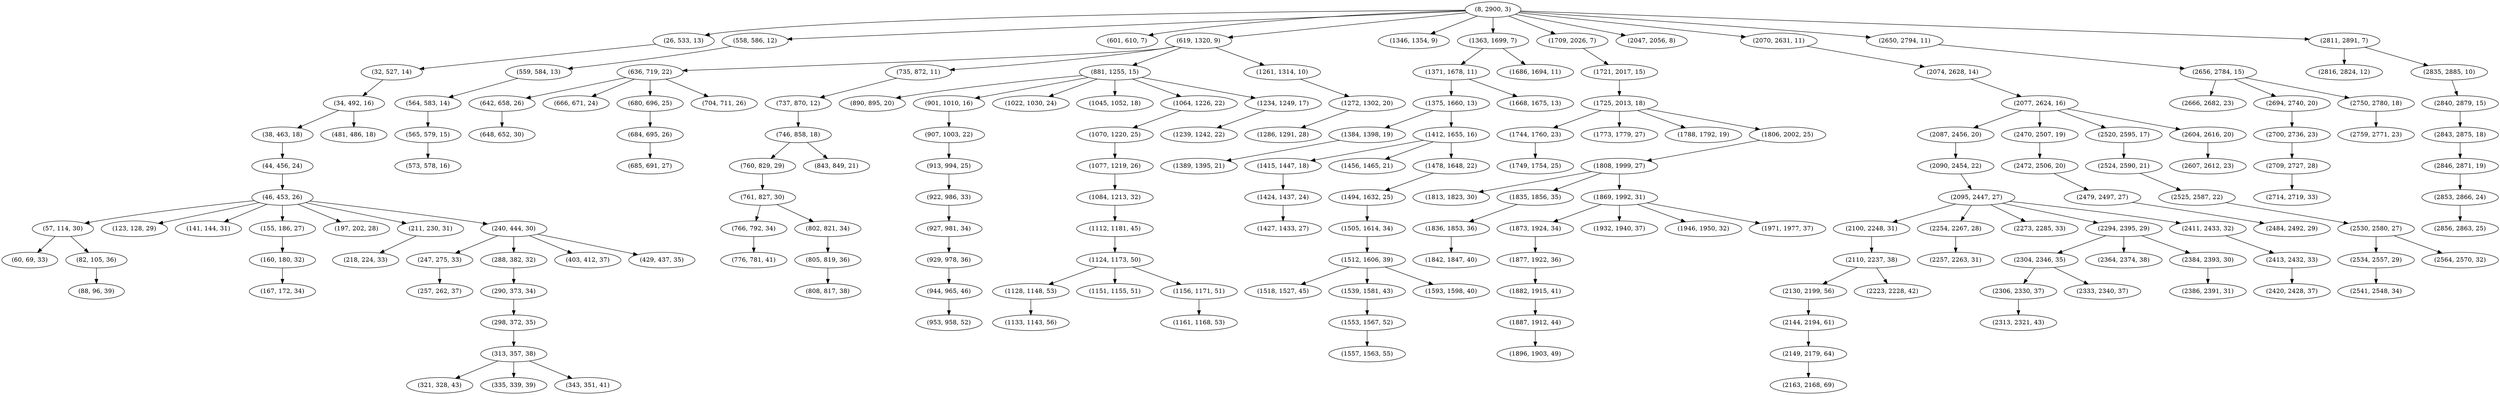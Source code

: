 digraph tree {
    "(8, 2900, 3)";
    "(26, 533, 13)";
    "(32, 527, 14)";
    "(34, 492, 16)";
    "(38, 463, 18)";
    "(44, 456, 24)";
    "(46, 453, 26)";
    "(57, 114, 30)";
    "(60, 69, 33)";
    "(82, 105, 36)";
    "(88, 96, 39)";
    "(123, 128, 29)";
    "(141, 144, 31)";
    "(155, 186, 27)";
    "(160, 180, 32)";
    "(167, 172, 34)";
    "(197, 202, 28)";
    "(211, 230, 31)";
    "(218, 224, 33)";
    "(240, 444, 30)";
    "(247, 275, 33)";
    "(257, 262, 37)";
    "(288, 382, 32)";
    "(290, 373, 34)";
    "(298, 372, 35)";
    "(313, 357, 38)";
    "(321, 328, 43)";
    "(335, 339, 39)";
    "(343, 351, 41)";
    "(403, 412, 37)";
    "(429, 437, 35)";
    "(481, 486, 18)";
    "(558, 586, 12)";
    "(559, 584, 13)";
    "(564, 583, 14)";
    "(565, 579, 15)";
    "(573, 578, 16)";
    "(601, 610, 7)";
    "(619, 1320, 9)";
    "(636, 719, 22)";
    "(642, 658, 26)";
    "(648, 652, 30)";
    "(666, 671, 24)";
    "(680, 696, 25)";
    "(684, 695, 26)";
    "(685, 691, 27)";
    "(704, 711, 26)";
    "(735, 872, 11)";
    "(737, 870, 12)";
    "(746, 858, 18)";
    "(760, 829, 29)";
    "(761, 827, 30)";
    "(766, 792, 34)";
    "(776, 781, 41)";
    "(802, 821, 34)";
    "(805, 819, 36)";
    "(808, 817, 38)";
    "(843, 849, 21)";
    "(881, 1255, 15)";
    "(890, 895, 20)";
    "(901, 1010, 16)";
    "(907, 1003, 22)";
    "(913, 994, 25)";
    "(922, 986, 33)";
    "(927, 981, 34)";
    "(929, 978, 36)";
    "(944, 965, 46)";
    "(953, 958, 52)";
    "(1022, 1030, 24)";
    "(1045, 1052, 18)";
    "(1064, 1226, 22)";
    "(1070, 1220, 25)";
    "(1077, 1219, 26)";
    "(1084, 1213, 32)";
    "(1112, 1181, 45)";
    "(1124, 1173, 50)";
    "(1128, 1148, 53)";
    "(1133, 1143, 56)";
    "(1151, 1155, 51)";
    "(1156, 1171, 51)";
    "(1161, 1168, 53)";
    "(1234, 1249, 17)";
    "(1239, 1242, 22)";
    "(1261, 1314, 10)";
    "(1272, 1302, 20)";
    "(1286, 1291, 28)";
    "(1346, 1354, 9)";
    "(1363, 1699, 7)";
    "(1371, 1678, 11)";
    "(1375, 1660, 13)";
    "(1384, 1398, 19)";
    "(1389, 1395, 21)";
    "(1412, 1655, 16)";
    "(1415, 1447, 18)";
    "(1424, 1437, 24)";
    "(1427, 1433, 27)";
    "(1456, 1465, 21)";
    "(1478, 1648, 22)";
    "(1494, 1632, 25)";
    "(1505, 1614, 34)";
    "(1512, 1606, 39)";
    "(1518, 1527, 45)";
    "(1539, 1581, 43)";
    "(1553, 1567, 52)";
    "(1557, 1563, 55)";
    "(1593, 1598, 40)";
    "(1668, 1675, 13)";
    "(1686, 1694, 11)";
    "(1709, 2026, 7)";
    "(1721, 2017, 15)";
    "(1725, 2013, 18)";
    "(1744, 1760, 23)";
    "(1749, 1754, 25)";
    "(1773, 1779, 27)";
    "(1788, 1792, 19)";
    "(1806, 2002, 25)";
    "(1808, 1999, 27)";
    "(1813, 1823, 30)";
    "(1835, 1856, 35)";
    "(1836, 1853, 36)";
    "(1842, 1847, 40)";
    "(1869, 1992, 31)";
    "(1873, 1924, 34)";
    "(1877, 1922, 36)";
    "(1882, 1915, 41)";
    "(1887, 1912, 44)";
    "(1896, 1903, 49)";
    "(1932, 1940, 37)";
    "(1946, 1950, 32)";
    "(1971, 1977, 37)";
    "(2047, 2056, 8)";
    "(2070, 2631, 11)";
    "(2074, 2628, 14)";
    "(2077, 2624, 16)";
    "(2087, 2456, 20)";
    "(2090, 2454, 22)";
    "(2095, 2447, 27)";
    "(2100, 2248, 31)";
    "(2110, 2237, 38)";
    "(2130, 2199, 56)";
    "(2144, 2194, 61)";
    "(2149, 2179, 64)";
    "(2163, 2168, 69)";
    "(2223, 2228, 42)";
    "(2254, 2267, 28)";
    "(2257, 2263, 31)";
    "(2273, 2285, 33)";
    "(2294, 2395, 29)";
    "(2304, 2346, 35)";
    "(2306, 2330, 37)";
    "(2313, 2321, 43)";
    "(2333, 2340, 37)";
    "(2364, 2374, 38)";
    "(2384, 2393, 30)";
    "(2386, 2391, 31)";
    "(2411, 2433, 32)";
    "(2413, 2432, 33)";
    "(2420, 2428, 37)";
    "(2470, 2507, 19)";
    "(2472, 2506, 20)";
    "(2479, 2497, 27)";
    "(2484, 2492, 29)";
    "(2520, 2595, 17)";
    "(2524, 2590, 21)";
    "(2525, 2587, 22)";
    "(2530, 2580, 27)";
    "(2534, 2557, 29)";
    "(2541, 2548, 34)";
    "(2564, 2570, 32)";
    "(2604, 2616, 20)";
    "(2607, 2612, 23)";
    "(2650, 2794, 11)";
    "(2656, 2784, 15)";
    "(2666, 2682, 23)";
    "(2694, 2740, 20)";
    "(2700, 2736, 23)";
    "(2709, 2727, 28)";
    "(2714, 2719, 33)";
    "(2750, 2780, 18)";
    "(2759, 2771, 23)";
    "(2811, 2891, 7)";
    "(2816, 2824, 12)";
    "(2835, 2885, 10)";
    "(2840, 2879, 15)";
    "(2843, 2875, 18)";
    "(2846, 2871, 19)";
    "(2853, 2866, 24)";
    "(2856, 2863, 25)";
    "(8, 2900, 3)" -> "(26, 533, 13)";
    "(8, 2900, 3)" -> "(558, 586, 12)";
    "(8, 2900, 3)" -> "(601, 610, 7)";
    "(8, 2900, 3)" -> "(619, 1320, 9)";
    "(8, 2900, 3)" -> "(1346, 1354, 9)";
    "(8, 2900, 3)" -> "(1363, 1699, 7)";
    "(8, 2900, 3)" -> "(1709, 2026, 7)";
    "(8, 2900, 3)" -> "(2047, 2056, 8)";
    "(8, 2900, 3)" -> "(2070, 2631, 11)";
    "(8, 2900, 3)" -> "(2650, 2794, 11)";
    "(8, 2900, 3)" -> "(2811, 2891, 7)";
    "(26, 533, 13)" -> "(32, 527, 14)";
    "(32, 527, 14)" -> "(34, 492, 16)";
    "(34, 492, 16)" -> "(38, 463, 18)";
    "(34, 492, 16)" -> "(481, 486, 18)";
    "(38, 463, 18)" -> "(44, 456, 24)";
    "(44, 456, 24)" -> "(46, 453, 26)";
    "(46, 453, 26)" -> "(57, 114, 30)";
    "(46, 453, 26)" -> "(123, 128, 29)";
    "(46, 453, 26)" -> "(141, 144, 31)";
    "(46, 453, 26)" -> "(155, 186, 27)";
    "(46, 453, 26)" -> "(197, 202, 28)";
    "(46, 453, 26)" -> "(211, 230, 31)";
    "(46, 453, 26)" -> "(240, 444, 30)";
    "(57, 114, 30)" -> "(60, 69, 33)";
    "(57, 114, 30)" -> "(82, 105, 36)";
    "(82, 105, 36)" -> "(88, 96, 39)";
    "(155, 186, 27)" -> "(160, 180, 32)";
    "(160, 180, 32)" -> "(167, 172, 34)";
    "(211, 230, 31)" -> "(218, 224, 33)";
    "(240, 444, 30)" -> "(247, 275, 33)";
    "(240, 444, 30)" -> "(288, 382, 32)";
    "(240, 444, 30)" -> "(403, 412, 37)";
    "(240, 444, 30)" -> "(429, 437, 35)";
    "(247, 275, 33)" -> "(257, 262, 37)";
    "(288, 382, 32)" -> "(290, 373, 34)";
    "(290, 373, 34)" -> "(298, 372, 35)";
    "(298, 372, 35)" -> "(313, 357, 38)";
    "(313, 357, 38)" -> "(321, 328, 43)";
    "(313, 357, 38)" -> "(335, 339, 39)";
    "(313, 357, 38)" -> "(343, 351, 41)";
    "(558, 586, 12)" -> "(559, 584, 13)";
    "(559, 584, 13)" -> "(564, 583, 14)";
    "(564, 583, 14)" -> "(565, 579, 15)";
    "(565, 579, 15)" -> "(573, 578, 16)";
    "(619, 1320, 9)" -> "(636, 719, 22)";
    "(619, 1320, 9)" -> "(735, 872, 11)";
    "(619, 1320, 9)" -> "(881, 1255, 15)";
    "(619, 1320, 9)" -> "(1261, 1314, 10)";
    "(636, 719, 22)" -> "(642, 658, 26)";
    "(636, 719, 22)" -> "(666, 671, 24)";
    "(636, 719, 22)" -> "(680, 696, 25)";
    "(636, 719, 22)" -> "(704, 711, 26)";
    "(642, 658, 26)" -> "(648, 652, 30)";
    "(680, 696, 25)" -> "(684, 695, 26)";
    "(684, 695, 26)" -> "(685, 691, 27)";
    "(735, 872, 11)" -> "(737, 870, 12)";
    "(737, 870, 12)" -> "(746, 858, 18)";
    "(746, 858, 18)" -> "(760, 829, 29)";
    "(746, 858, 18)" -> "(843, 849, 21)";
    "(760, 829, 29)" -> "(761, 827, 30)";
    "(761, 827, 30)" -> "(766, 792, 34)";
    "(761, 827, 30)" -> "(802, 821, 34)";
    "(766, 792, 34)" -> "(776, 781, 41)";
    "(802, 821, 34)" -> "(805, 819, 36)";
    "(805, 819, 36)" -> "(808, 817, 38)";
    "(881, 1255, 15)" -> "(890, 895, 20)";
    "(881, 1255, 15)" -> "(901, 1010, 16)";
    "(881, 1255, 15)" -> "(1022, 1030, 24)";
    "(881, 1255, 15)" -> "(1045, 1052, 18)";
    "(881, 1255, 15)" -> "(1064, 1226, 22)";
    "(881, 1255, 15)" -> "(1234, 1249, 17)";
    "(901, 1010, 16)" -> "(907, 1003, 22)";
    "(907, 1003, 22)" -> "(913, 994, 25)";
    "(913, 994, 25)" -> "(922, 986, 33)";
    "(922, 986, 33)" -> "(927, 981, 34)";
    "(927, 981, 34)" -> "(929, 978, 36)";
    "(929, 978, 36)" -> "(944, 965, 46)";
    "(944, 965, 46)" -> "(953, 958, 52)";
    "(1064, 1226, 22)" -> "(1070, 1220, 25)";
    "(1070, 1220, 25)" -> "(1077, 1219, 26)";
    "(1077, 1219, 26)" -> "(1084, 1213, 32)";
    "(1084, 1213, 32)" -> "(1112, 1181, 45)";
    "(1112, 1181, 45)" -> "(1124, 1173, 50)";
    "(1124, 1173, 50)" -> "(1128, 1148, 53)";
    "(1124, 1173, 50)" -> "(1151, 1155, 51)";
    "(1124, 1173, 50)" -> "(1156, 1171, 51)";
    "(1128, 1148, 53)" -> "(1133, 1143, 56)";
    "(1156, 1171, 51)" -> "(1161, 1168, 53)";
    "(1234, 1249, 17)" -> "(1239, 1242, 22)";
    "(1261, 1314, 10)" -> "(1272, 1302, 20)";
    "(1272, 1302, 20)" -> "(1286, 1291, 28)";
    "(1363, 1699, 7)" -> "(1371, 1678, 11)";
    "(1363, 1699, 7)" -> "(1686, 1694, 11)";
    "(1371, 1678, 11)" -> "(1375, 1660, 13)";
    "(1371, 1678, 11)" -> "(1668, 1675, 13)";
    "(1375, 1660, 13)" -> "(1384, 1398, 19)";
    "(1375, 1660, 13)" -> "(1412, 1655, 16)";
    "(1384, 1398, 19)" -> "(1389, 1395, 21)";
    "(1412, 1655, 16)" -> "(1415, 1447, 18)";
    "(1412, 1655, 16)" -> "(1456, 1465, 21)";
    "(1412, 1655, 16)" -> "(1478, 1648, 22)";
    "(1415, 1447, 18)" -> "(1424, 1437, 24)";
    "(1424, 1437, 24)" -> "(1427, 1433, 27)";
    "(1478, 1648, 22)" -> "(1494, 1632, 25)";
    "(1494, 1632, 25)" -> "(1505, 1614, 34)";
    "(1505, 1614, 34)" -> "(1512, 1606, 39)";
    "(1512, 1606, 39)" -> "(1518, 1527, 45)";
    "(1512, 1606, 39)" -> "(1539, 1581, 43)";
    "(1512, 1606, 39)" -> "(1593, 1598, 40)";
    "(1539, 1581, 43)" -> "(1553, 1567, 52)";
    "(1553, 1567, 52)" -> "(1557, 1563, 55)";
    "(1709, 2026, 7)" -> "(1721, 2017, 15)";
    "(1721, 2017, 15)" -> "(1725, 2013, 18)";
    "(1725, 2013, 18)" -> "(1744, 1760, 23)";
    "(1725, 2013, 18)" -> "(1773, 1779, 27)";
    "(1725, 2013, 18)" -> "(1788, 1792, 19)";
    "(1725, 2013, 18)" -> "(1806, 2002, 25)";
    "(1744, 1760, 23)" -> "(1749, 1754, 25)";
    "(1806, 2002, 25)" -> "(1808, 1999, 27)";
    "(1808, 1999, 27)" -> "(1813, 1823, 30)";
    "(1808, 1999, 27)" -> "(1835, 1856, 35)";
    "(1808, 1999, 27)" -> "(1869, 1992, 31)";
    "(1835, 1856, 35)" -> "(1836, 1853, 36)";
    "(1836, 1853, 36)" -> "(1842, 1847, 40)";
    "(1869, 1992, 31)" -> "(1873, 1924, 34)";
    "(1869, 1992, 31)" -> "(1932, 1940, 37)";
    "(1869, 1992, 31)" -> "(1946, 1950, 32)";
    "(1869, 1992, 31)" -> "(1971, 1977, 37)";
    "(1873, 1924, 34)" -> "(1877, 1922, 36)";
    "(1877, 1922, 36)" -> "(1882, 1915, 41)";
    "(1882, 1915, 41)" -> "(1887, 1912, 44)";
    "(1887, 1912, 44)" -> "(1896, 1903, 49)";
    "(2070, 2631, 11)" -> "(2074, 2628, 14)";
    "(2074, 2628, 14)" -> "(2077, 2624, 16)";
    "(2077, 2624, 16)" -> "(2087, 2456, 20)";
    "(2077, 2624, 16)" -> "(2470, 2507, 19)";
    "(2077, 2624, 16)" -> "(2520, 2595, 17)";
    "(2077, 2624, 16)" -> "(2604, 2616, 20)";
    "(2087, 2456, 20)" -> "(2090, 2454, 22)";
    "(2090, 2454, 22)" -> "(2095, 2447, 27)";
    "(2095, 2447, 27)" -> "(2100, 2248, 31)";
    "(2095, 2447, 27)" -> "(2254, 2267, 28)";
    "(2095, 2447, 27)" -> "(2273, 2285, 33)";
    "(2095, 2447, 27)" -> "(2294, 2395, 29)";
    "(2095, 2447, 27)" -> "(2411, 2433, 32)";
    "(2100, 2248, 31)" -> "(2110, 2237, 38)";
    "(2110, 2237, 38)" -> "(2130, 2199, 56)";
    "(2110, 2237, 38)" -> "(2223, 2228, 42)";
    "(2130, 2199, 56)" -> "(2144, 2194, 61)";
    "(2144, 2194, 61)" -> "(2149, 2179, 64)";
    "(2149, 2179, 64)" -> "(2163, 2168, 69)";
    "(2254, 2267, 28)" -> "(2257, 2263, 31)";
    "(2294, 2395, 29)" -> "(2304, 2346, 35)";
    "(2294, 2395, 29)" -> "(2364, 2374, 38)";
    "(2294, 2395, 29)" -> "(2384, 2393, 30)";
    "(2304, 2346, 35)" -> "(2306, 2330, 37)";
    "(2304, 2346, 35)" -> "(2333, 2340, 37)";
    "(2306, 2330, 37)" -> "(2313, 2321, 43)";
    "(2384, 2393, 30)" -> "(2386, 2391, 31)";
    "(2411, 2433, 32)" -> "(2413, 2432, 33)";
    "(2413, 2432, 33)" -> "(2420, 2428, 37)";
    "(2470, 2507, 19)" -> "(2472, 2506, 20)";
    "(2472, 2506, 20)" -> "(2479, 2497, 27)";
    "(2479, 2497, 27)" -> "(2484, 2492, 29)";
    "(2520, 2595, 17)" -> "(2524, 2590, 21)";
    "(2524, 2590, 21)" -> "(2525, 2587, 22)";
    "(2525, 2587, 22)" -> "(2530, 2580, 27)";
    "(2530, 2580, 27)" -> "(2534, 2557, 29)";
    "(2530, 2580, 27)" -> "(2564, 2570, 32)";
    "(2534, 2557, 29)" -> "(2541, 2548, 34)";
    "(2604, 2616, 20)" -> "(2607, 2612, 23)";
    "(2650, 2794, 11)" -> "(2656, 2784, 15)";
    "(2656, 2784, 15)" -> "(2666, 2682, 23)";
    "(2656, 2784, 15)" -> "(2694, 2740, 20)";
    "(2656, 2784, 15)" -> "(2750, 2780, 18)";
    "(2694, 2740, 20)" -> "(2700, 2736, 23)";
    "(2700, 2736, 23)" -> "(2709, 2727, 28)";
    "(2709, 2727, 28)" -> "(2714, 2719, 33)";
    "(2750, 2780, 18)" -> "(2759, 2771, 23)";
    "(2811, 2891, 7)" -> "(2816, 2824, 12)";
    "(2811, 2891, 7)" -> "(2835, 2885, 10)";
    "(2835, 2885, 10)" -> "(2840, 2879, 15)";
    "(2840, 2879, 15)" -> "(2843, 2875, 18)";
    "(2843, 2875, 18)" -> "(2846, 2871, 19)";
    "(2846, 2871, 19)" -> "(2853, 2866, 24)";
    "(2853, 2866, 24)" -> "(2856, 2863, 25)";
}
